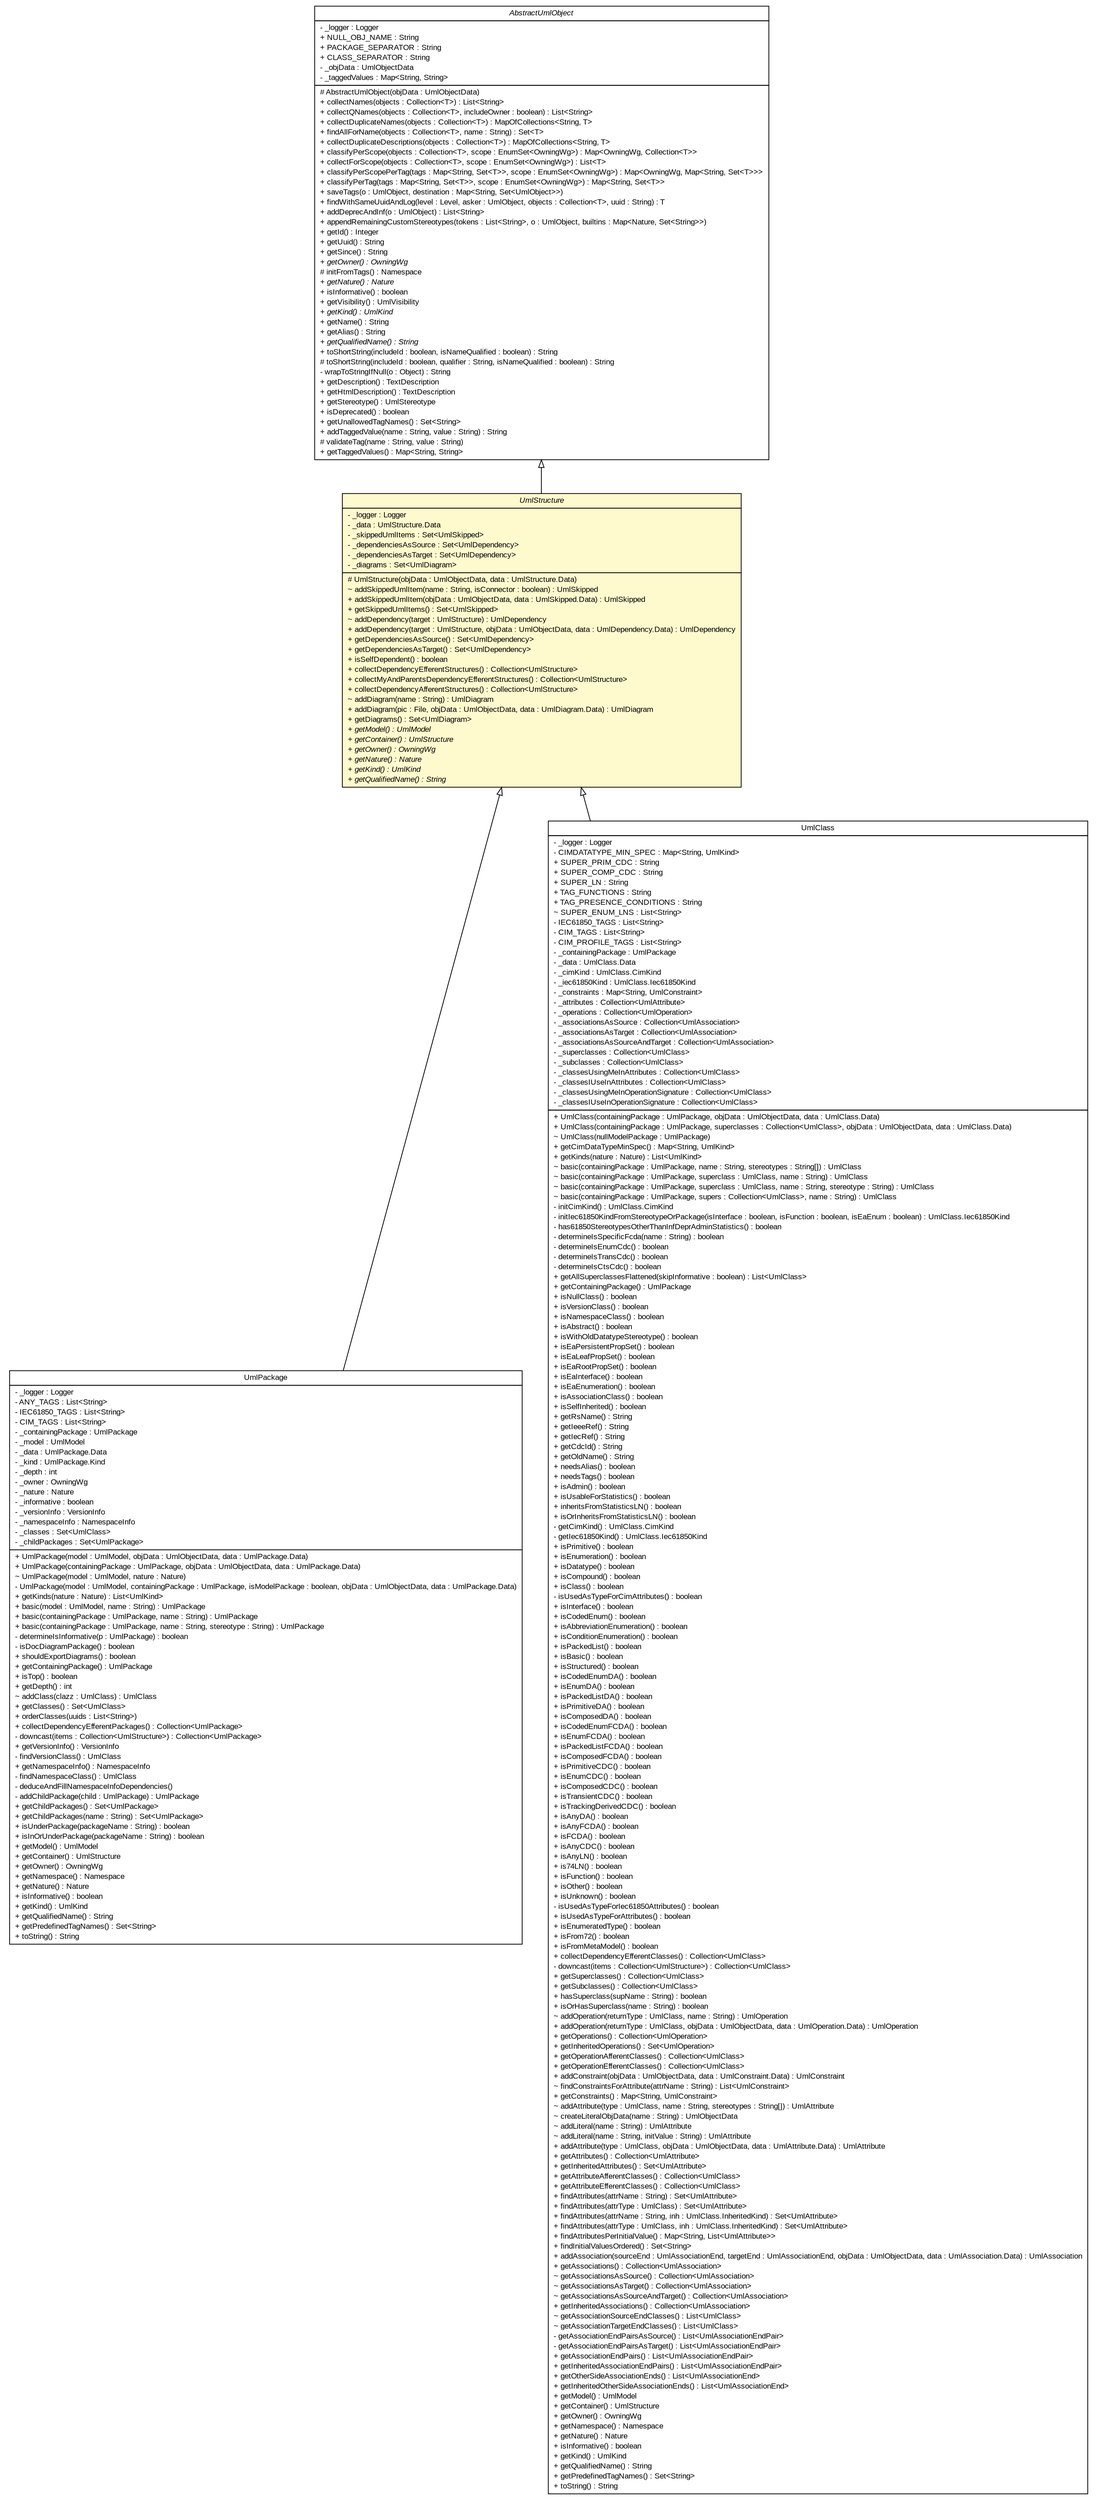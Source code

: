 #!/usr/local/bin/dot
#
# Class diagram 
# Generated by UMLGraph version R5_6_6-6-g3bdff0 (http://www.umlgraph.org/)
#

digraph G {
	edge [fontname="arial",fontsize=10,labelfontname="arial",labelfontsize=10];
	node [fontname="arial",fontsize=10,shape=plaintext];
	nodesep=0.25;
	ranksep=0.5;
	// org.tanjakostic.jcleancim.model.UmlStructure
	c200400 [label=<<table title="org.tanjakostic.jcleancim.model.UmlStructure" border="0" cellborder="1" cellspacing="0" cellpadding="2" port="p" bgcolor="lemonChiffon" href="./UmlStructure.html">
		<tr><td><table border="0" cellspacing="0" cellpadding="1">
<tr><td align="center" balign="center"><font face="Arial Italic"> UmlStructure </font></td></tr>
		</table></td></tr>
		<tr><td><table border="0" cellspacing="0" cellpadding="1">
<tr><td align="left" balign="left"> - _logger : Logger </td></tr>
<tr><td align="left" balign="left"> - _data : UmlStructure.Data </td></tr>
<tr><td align="left" balign="left"> - _skippedUmlItems : Set&lt;UmlSkipped&gt; </td></tr>
<tr><td align="left" balign="left"> - _dependenciesAsSource : Set&lt;UmlDependency&gt; </td></tr>
<tr><td align="left" balign="left"> - _dependenciesAsTarget : Set&lt;UmlDependency&gt; </td></tr>
<tr><td align="left" balign="left"> - _diagrams : Set&lt;UmlDiagram&gt; </td></tr>
		</table></td></tr>
		<tr><td><table border="0" cellspacing="0" cellpadding="1">
<tr><td align="left" balign="left"> # UmlStructure(objData : UmlObjectData, data : UmlStructure.Data) </td></tr>
<tr><td align="left" balign="left"> ~ addSkippedUmlItem(name : String, isConnector : boolean) : UmlSkipped </td></tr>
<tr><td align="left" balign="left"> + addSkippedUmlItem(objData : UmlObjectData, data : UmlSkipped.Data) : UmlSkipped </td></tr>
<tr><td align="left" balign="left"> + getSkippedUmlItems() : Set&lt;UmlSkipped&gt; </td></tr>
<tr><td align="left" balign="left"> ~ addDependency(target : UmlStructure) : UmlDependency </td></tr>
<tr><td align="left" balign="left"> + addDependency(target : UmlStructure, objData : UmlObjectData, data : UmlDependency.Data) : UmlDependency </td></tr>
<tr><td align="left" balign="left"> + getDependenciesAsSource() : Set&lt;UmlDependency&gt; </td></tr>
<tr><td align="left" balign="left"> + getDependenciesAsTarget() : Set&lt;UmlDependency&gt; </td></tr>
<tr><td align="left" balign="left"> + isSelfDependent() : boolean </td></tr>
<tr><td align="left" balign="left"> + collectDependencyEfferentStructures() : Collection&lt;UmlStructure&gt; </td></tr>
<tr><td align="left" balign="left"> + collectMyAndParentsDependencyEfferentStructures() : Collection&lt;UmlStructure&gt; </td></tr>
<tr><td align="left" balign="left"> + collectDependencyAfferentStructures() : Collection&lt;UmlStructure&gt; </td></tr>
<tr><td align="left" balign="left"> ~ addDiagram(name : String) : UmlDiagram </td></tr>
<tr><td align="left" balign="left"> + addDiagram(pic : File, objData : UmlObjectData, data : UmlDiagram.Data) : UmlDiagram </td></tr>
<tr><td align="left" balign="left"> + getDiagrams() : Set&lt;UmlDiagram&gt; </td></tr>
<tr><td align="left" balign="left"><font face="Arial Italic" point-size="10.0"> + getModel() : UmlModel </font></td></tr>
<tr><td align="left" balign="left"><font face="Arial Italic" point-size="10.0"> + getContainer() : UmlStructure </font></td></tr>
<tr><td align="left" balign="left"><font face="Arial Italic" point-size="10.0"> + getOwner() : OwningWg </font></td></tr>
<tr><td align="left" balign="left"><font face="Arial Italic" point-size="10.0"> + getNature() : Nature </font></td></tr>
<tr><td align="left" balign="left"><font face="Arial Italic" point-size="10.0"> + getKind() : UmlKind </font></td></tr>
<tr><td align="left" balign="left"><font face="Arial Italic" point-size="10.0"> + getQualifiedName() : String </font></td></tr>
		</table></td></tr>
		</table>>, URL="./UmlStructure.html", fontname="arial", fontcolor="black", fontsize=10.0];
	// org.tanjakostic.jcleancim.model.UmlPackage
	c200409 [label=<<table title="org.tanjakostic.jcleancim.model.UmlPackage" border="0" cellborder="1" cellspacing="0" cellpadding="2" port="p" href="./UmlPackage.html">
		<tr><td><table border="0" cellspacing="0" cellpadding="1">
<tr><td align="center" balign="center"> UmlPackage </td></tr>
		</table></td></tr>
		<tr><td><table border="0" cellspacing="0" cellpadding="1">
<tr><td align="left" balign="left"> - _logger : Logger </td></tr>
<tr><td align="left" balign="left"> - ANY_TAGS : List&lt;String&gt; </td></tr>
<tr><td align="left" balign="left"> - IEC61850_TAGS : List&lt;String&gt; </td></tr>
<tr><td align="left" balign="left"> - CIM_TAGS : List&lt;String&gt; </td></tr>
<tr><td align="left" balign="left"> - _containingPackage : UmlPackage </td></tr>
<tr><td align="left" balign="left"> - _model : UmlModel </td></tr>
<tr><td align="left" balign="left"> - _data : UmlPackage.Data </td></tr>
<tr><td align="left" balign="left"> - _kind : UmlPackage.Kind </td></tr>
<tr><td align="left" balign="left"> - _depth : int </td></tr>
<tr><td align="left" balign="left"> - _owner : OwningWg </td></tr>
<tr><td align="left" balign="left"> - _nature : Nature </td></tr>
<tr><td align="left" balign="left"> - _informative : boolean </td></tr>
<tr><td align="left" balign="left"> - _versionInfo : VersionInfo </td></tr>
<tr><td align="left" balign="left"> - _namespaceInfo : NamespaceInfo </td></tr>
<tr><td align="left" balign="left"> - _classes : Set&lt;UmlClass&gt; </td></tr>
<tr><td align="left" balign="left"> - _childPackages : Set&lt;UmlPackage&gt; </td></tr>
		</table></td></tr>
		<tr><td><table border="0" cellspacing="0" cellpadding="1">
<tr><td align="left" balign="left"> + UmlPackage(model : UmlModel, objData : UmlObjectData, data : UmlPackage.Data) </td></tr>
<tr><td align="left" balign="left"> + UmlPackage(containingPackage : UmlPackage, objData : UmlObjectData, data : UmlPackage.Data) </td></tr>
<tr><td align="left" balign="left"> ~ UmlPackage(model : UmlModel, nature : Nature) </td></tr>
<tr><td align="left" balign="left"> - UmlPackage(model : UmlModel, containingPackage : UmlPackage, isModelPackage : boolean, objData : UmlObjectData, data : UmlPackage.Data) </td></tr>
<tr><td align="left" balign="left"> + getKinds(nature : Nature) : List&lt;UmlKind&gt; </td></tr>
<tr><td align="left" balign="left"> + basic(model : UmlModel, name : String) : UmlPackage </td></tr>
<tr><td align="left" balign="left"> + basic(containingPackage : UmlPackage, name : String) : UmlPackage </td></tr>
<tr><td align="left" balign="left"> + basic(containingPackage : UmlPackage, name : String, stereotype : String) : UmlPackage </td></tr>
<tr><td align="left" balign="left"> - determineIsInformative(p : UmlPackage) : boolean </td></tr>
<tr><td align="left" balign="left"> - isDocDiagramPackage() : boolean </td></tr>
<tr><td align="left" balign="left"> + shouldExportDiagrams() : boolean </td></tr>
<tr><td align="left" balign="left"> + getContainingPackage() : UmlPackage </td></tr>
<tr><td align="left" balign="left"> + isTop() : boolean </td></tr>
<tr><td align="left" balign="left"> + getDepth() : int </td></tr>
<tr><td align="left" balign="left"> ~ addClass(clazz : UmlClass) : UmlClass </td></tr>
<tr><td align="left" balign="left"> + getClasses() : Set&lt;UmlClass&gt; </td></tr>
<tr><td align="left" balign="left"> + orderClasses(uuids : List&lt;String&gt;) </td></tr>
<tr><td align="left" balign="left"> + collectDependencyEfferentPackages() : Collection&lt;UmlPackage&gt; </td></tr>
<tr><td align="left" balign="left"> - downcast(items : Collection&lt;UmlStructure&gt;) : Collection&lt;UmlPackage&gt; </td></tr>
<tr><td align="left" balign="left"> + getVersionInfo() : VersionInfo </td></tr>
<tr><td align="left" balign="left"> - findVersionClass() : UmlClass </td></tr>
<tr><td align="left" balign="left"> + getNamespaceInfo() : NamespaceInfo </td></tr>
<tr><td align="left" balign="left"> - findNamespaceClass() : UmlClass </td></tr>
<tr><td align="left" balign="left"> - deduceAndFillNamespaceInfoDependencies() </td></tr>
<tr><td align="left" balign="left"> - addChildPackage(child : UmlPackage) : UmlPackage </td></tr>
<tr><td align="left" balign="left"> + getChildPackages() : Set&lt;UmlPackage&gt; </td></tr>
<tr><td align="left" balign="left"> + getChildPackages(name : String) : Set&lt;UmlPackage&gt; </td></tr>
<tr><td align="left" balign="left"> + isUnderPackage(packageName : String) : boolean </td></tr>
<tr><td align="left" balign="left"> + isInOrUnderPackage(packageName : String) : boolean </td></tr>
<tr><td align="left" balign="left"> + getModel() : UmlModel </td></tr>
<tr><td align="left" balign="left"> + getContainer() : UmlStructure </td></tr>
<tr><td align="left" balign="left"> + getOwner() : OwningWg </td></tr>
<tr><td align="left" balign="left"> + getNamespace() : Namespace </td></tr>
<tr><td align="left" balign="left"> + getNature() : Nature </td></tr>
<tr><td align="left" balign="left"> + isInformative() : boolean </td></tr>
<tr><td align="left" balign="left"> + getKind() : UmlKind </td></tr>
<tr><td align="left" balign="left"> + getQualifiedName() : String </td></tr>
<tr><td align="left" balign="left"> + getPredefinedTagNames() : Set&lt;String&gt; </td></tr>
<tr><td align="left" balign="left"> + toString() : String </td></tr>
		</table></td></tr>
		</table>>, URL="./UmlPackage.html", fontname="arial", fontcolor="black", fontsize=10.0];
	// org.tanjakostic.jcleancim.model.UmlClass
	c200430 [label=<<table title="org.tanjakostic.jcleancim.model.UmlClass" border="0" cellborder="1" cellspacing="0" cellpadding="2" port="p" href="./UmlClass.html">
		<tr><td><table border="0" cellspacing="0" cellpadding="1">
<tr><td align="center" balign="center"> UmlClass </td></tr>
		</table></td></tr>
		<tr><td><table border="0" cellspacing="0" cellpadding="1">
<tr><td align="left" balign="left"> - _logger : Logger </td></tr>
<tr><td align="left" balign="left"> - CIMDATATYPE_MIN_SPEC : Map&lt;String, UmlKind&gt; </td></tr>
<tr><td align="left" balign="left"> + SUPER_PRIM_CDC : String </td></tr>
<tr><td align="left" balign="left"> + SUPER_COMP_CDC : String </td></tr>
<tr><td align="left" balign="left"> + SUPER_LN : String </td></tr>
<tr><td align="left" balign="left"> + TAG_FUNCTIONS : String </td></tr>
<tr><td align="left" balign="left"> + TAG_PRESENCE_CONDITIONS : String </td></tr>
<tr><td align="left" balign="left"> ~ SUPER_ENUM_LNS : List&lt;String&gt; </td></tr>
<tr><td align="left" balign="left"> - IEC61850_TAGS : List&lt;String&gt; </td></tr>
<tr><td align="left" balign="left"> - CIM_TAGS : List&lt;String&gt; </td></tr>
<tr><td align="left" balign="left"> - CIM_PROFILE_TAGS : List&lt;String&gt; </td></tr>
<tr><td align="left" balign="left"> - _containingPackage : UmlPackage </td></tr>
<tr><td align="left" balign="left"> - _data : UmlClass.Data </td></tr>
<tr><td align="left" balign="left"> - _cimKind : UmlClass.CimKind </td></tr>
<tr><td align="left" balign="left"> - _iec61850Kind : UmlClass.Iec61850Kind </td></tr>
<tr><td align="left" balign="left"> - _constraints : Map&lt;String, UmlConstraint&gt; </td></tr>
<tr><td align="left" balign="left"> - _attributes : Collection&lt;UmlAttribute&gt; </td></tr>
<tr><td align="left" balign="left"> - _operations : Collection&lt;UmlOperation&gt; </td></tr>
<tr><td align="left" balign="left"> - _associationsAsSource : Collection&lt;UmlAssociation&gt; </td></tr>
<tr><td align="left" balign="left"> - _associationsAsTarget : Collection&lt;UmlAssociation&gt; </td></tr>
<tr><td align="left" balign="left"> - _associationsAsSourceAndTarget : Collection&lt;UmlAssociation&gt; </td></tr>
<tr><td align="left" balign="left"> - _superclasses : Collection&lt;UmlClass&gt; </td></tr>
<tr><td align="left" balign="left"> - _subclasses : Collection&lt;UmlClass&gt; </td></tr>
<tr><td align="left" balign="left"> - _classesUsingMeInAttributes : Collection&lt;UmlClass&gt; </td></tr>
<tr><td align="left" balign="left"> - _classesIUseInAttributes : Collection&lt;UmlClass&gt; </td></tr>
<tr><td align="left" balign="left"> - _classesUsingMeInOperationSignature : Collection&lt;UmlClass&gt; </td></tr>
<tr><td align="left" balign="left"> - _classesIUseInOperationSignature : Collection&lt;UmlClass&gt; </td></tr>
		</table></td></tr>
		<tr><td><table border="0" cellspacing="0" cellpadding="1">
<tr><td align="left" balign="left"> + UmlClass(containingPackage : UmlPackage, objData : UmlObjectData, data : UmlClass.Data) </td></tr>
<tr><td align="left" balign="left"> + UmlClass(containingPackage : UmlPackage, superclasses : Collection&lt;UmlClass&gt;, objData : UmlObjectData, data : UmlClass.Data) </td></tr>
<tr><td align="left" balign="left"> ~ UmlClass(nullModelPackage : UmlPackage) </td></tr>
<tr><td align="left" balign="left"> + getCimDataTypeMinSpec() : Map&lt;String, UmlKind&gt; </td></tr>
<tr><td align="left" balign="left"> + getKinds(nature : Nature) : List&lt;UmlKind&gt; </td></tr>
<tr><td align="left" balign="left"> ~ basic(containingPackage : UmlPackage, name : String, stereotypes : String[]) : UmlClass </td></tr>
<tr><td align="left" balign="left"> ~ basic(containingPackage : UmlPackage, superclass : UmlClass, name : String) : UmlClass </td></tr>
<tr><td align="left" balign="left"> ~ basic(containingPackage : UmlPackage, superclass : UmlClass, name : String, stereotype : String) : UmlClass </td></tr>
<tr><td align="left" balign="left"> ~ basic(containingPackage : UmlPackage, supers : Collection&lt;UmlClass&gt;, name : String) : UmlClass </td></tr>
<tr><td align="left" balign="left"> - initCimKind() : UmlClass.CimKind </td></tr>
<tr><td align="left" balign="left"> - initIec61850KindFromStereotypeOrPackage(isInterface : boolean, isFunction : boolean, isEaEnum : boolean) : UmlClass.Iec61850Kind </td></tr>
<tr><td align="left" balign="left"> - has61850StereotypesOtherThanInfDeprAdminStatistics() : boolean </td></tr>
<tr><td align="left" balign="left"> - determineIsSpecificFcda(name : String) : boolean </td></tr>
<tr><td align="left" balign="left"> - determineIsEnumCdc() : boolean </td></tr>
<tr><td align="left" balign="left"> - determineIsTransCdc() : boolean </td></tr>
<tr><td align="left" balign="left"> - determineIsCtsCdc() : boolean </td></tr>
<tr><td align="left" balign="left"> + getAllSuperclassesFlattened(skipInformative : boolean) : List&lt;UmlClass&gt; </td></tr>
<tr><td align="left" balign="left"> + getContainingPackage() : UmlPackage </td></tr>
<tr><td align="left" balign="left"> + isNullClass() : boolean </td></tr>
<tr><td align="left" balign="left"> + isVersionClass() : boolean </td></tr>
<tr><td align="left" balign="left"> + isNamespaceClass() : boolean </td></tr>
<tr><td align="left" balign="left"> + isAbstract() : boolean </td></tr>
<tr><td align="left" balign="left"> + isWithOldDatatypeStereotype() : boolean </td></tr>
<tr><td align="left" balign="left"> + isEaPersistentPropSet() : boolean </td></tr>
<tr><td align="left" balign="left"> + isEaLeafPropSet() : boolean </td></tr>
<tr><td align="left" balign="left"> + isEaRootPropSet() : boolean </td></tr>
<tr><td align="left" balign="left"> + isEaInterface() : boolean </td></tr>
<tr><td align="left" balign="left"> + isEaEnumeration() : boolean </td></tr>
<tr><td align="left" balign="left"> + isAssociationClass() : boolean </td></tr>
<tr><td align="left" balign="left"> + isSelfInherited() : boolean </td></tr>
<tr><td align="left" balign="left"> + getRsName() : String </td></tr>
<tr><td align="left" balign="left"> + getIeeeRef() : String </td></tr>
<tr><td align="left" balign="left"> + getIecRef() : String </td></tr>
<tr><td align="left" balign="left"> + getCdcId() : String </td></tr>
<tr><td align="left" balign="left"> + getOldName() : String </td></tr>
<tr><td align="left" balign="left"> + needsAlias() : boolean </td></tr>
<tr><td align="left" balign="left"> + needsTags() : boolean </td></tr>
<tr><td align="left" balign="left"> + isAdmin() : boolean </td></tr>
<tr><td align="left" balign="left"> + isUsableForStatistics() : boolean </td></tr>
<tr><td align="left" balign="left"> + inheritsFromStatisticsLN() : boolean </td></tr>
<tr><td align="left" balign="left"> + isOrInheritsFromStatisticsLN() : boolean </td></tr>
<tr><td align="left" balign="left"> - getCimKind() : UmlClass.CimKind </td></tr>
<tr><td align="left" balign="left"> - getIec61850Kind() : UmlClass.Iec61850Kind </td></tr>
<tr><td align="left" balign="left"> + isPrimitive() : boolean </td></tr>
<tr><td align="left" balign="left"> + isEnumeration() : boolean </td></tr>
<tr><td align="left" balign="left"> + isDatatype() : boolean </td></tr>
<tr><td align="left" balign="left"> + isCompound() : boolean </td></tr>
<tr><td align="left" balign="left"> + isClass() : boolean </td></tr>
<tr><td align="left" balign="left"> - isUsedAsTypeForCimAttributes() : boolean </td></tr>
<tr><td align="left" balign="left"> + isInterface() : boolean </td></tr>
<tr><td align="left" balign="left"> + isCodedEnum() : boolean </td></tr>
<tr><td align="left" balign="left"> + isAbbreviationEnumeration() : boolean </td></tr>
<tr><td align="left" balign="left"> + isConditionEnumeration() : boolean </td></tr>
<tr><td align="left" balign="left"> + isPackedList() : boolean </td></tr>
<tr><td align="left" balign="left"> + isBasic() : boolean </td></tr>
<tr><td align="left" balign="left"> + isStructured() : boolean </td></tr>
<tr><td align="left" balign="left"> + isCodedEnumDA() : boolean </td></tr>
<tr><td align="left" balign="left"> + isEnumDA() : boolean </td></tr>
<tr><td align="left" balign="left"> + isPackedListDA() : boolean </td></tr>
<tr><td align="left" balign="left"> + isPrimitiveDA() : boolean </td></tr>
<tr><td align="left" balign="left"> + isComposedDA() : boolean </td></tr>
<tr><td align="left" balign="left"> + isCodedEnumFCDA() : boolean </td></tr>
<tr><td align="left" balign="left"> + isEnumFCDA() : boolean </td></tr>
<tr><td align="left" balign="left"> + isPackedListFCDA() : boolean </td></tr>
<tr><td align="left" balign="left"> + isComposedFCDA() : boolean </td></tr>
<tr><td align="left" balign="left"> + isPrimitiveCDC() : boolean </td></tr>
<tr><td align="left" balign="left"> + isEnumCDC() : boolean </td></tr>
<tr><td align="left" balign="left"> + isComposedCDC() : boolean </td></tr>
<tr><td align="left" balign="left"> + isTransientCDC() : boolean </td></tr>
<tr><td align="left" balign="left"> + isTrackingDerivedCDC() : boolean </td></tr>
<tr><td align="left" balign="left"> + isAnyDA() : boolean </td></tr>
<tr><td align="left" balign="left"> + isAnyFCDA() : boolean </td></tr>
<tr><td align="left" balign="left"> + isFCDA() : boolean </td></tr>
<tr><td align="left" balign="left"> + isAnyCDC() : boolean </td></tr>
<tr><td align="left" balign="left"> + isAnyLN() : boolean </td></tr>
<tr><td align="left" balign="left"> + is74LN() : boolean </td></tr>
<tr><td align="left" balign="left"> + isFunction() : boolean </td></tr>
<tr><td align="left" balign="left"> + isOther() : boolean </td></tr>
<tr><td align="left" balign="left"> + isUnknown() : boolean </td></tr>
<tr><td align="left" balign="left"> - isUsedAsTypeForIec61850Attributes() : boolean </td></tr>
<tr><td align="left" balign="left"> + isUsedAsTypeForAttributes() : boolean </td></tr>
<tr><td align="left" balign="left"> + isEnumeratedType() : boolean </td></tr>
<tr><td align="left" balign="left"> + isFrom72() : boolean </td></tr>
<tr><td align="left" balign="left"> + isFromMetaModel() : boolean </td></tr>
<tr><td align="left" balign="left"> + collectDependencyEfferentClasses() : Collection&lt;UmlClass&gt; </td></tr>
<tr><td align="left" balign="left"> - downcast(items : Collection&lt;UmlStructure&gt;) : Collection&lt;UmlClass&gt; </td></tr>
<tr><td align="left" balign="left"> + getSuperclasses() : Collection&lt;UmlClass&gt; </td></tr>
<tr><td align="left" balign="left"> + getSubclasses() : Collection&lt;UmlClass&gt; </td></tr>
<tr><td align="left" balign="left"> + hasSuperclass(supName : String) : boolean </td></tr>
<tr><td align="left" balign="left"> + isOrHasSuperclass(name : String) : boolean </td></tr>
<tr><td align="left" balign="left"> ~ addOperation(returnType : UmlClass, name : String) : UmlOperation </td></tr>
<tr><td align="left" balign="left"> + addOperation(returnType : UmlClass, objData : UmlObjectData, data : UmlOperation.Data) : UmlOperation </td></tr>
<tr><td align="left" balign="left"> + getOperations() : Collection&lt;UmlOperation&gt; </td></tr>
<tr><td align="left" balign="left"> + getInheritedOperations() : Set&lt;UmlOperation&gt; </td></tr>
<tr><td align="left" balign="left"> + getOperationAfferentClasses() : Collection&lt;UmlClass&gt; </td></tr>
<tr><td align="left" balign="left"> + getOperationEfferentClasses() : Collection&lt;UmlClass&gt; </td></tr>
<tr><td align="left" balign="left"> + addConstraint(objData : UmlObjectData, data : UmlConstraint.Data) : UmlConstraint </td></tr>
<tr><td align="left" balign="left"> ~ findConstraintsForAttribute(attrName : String) : List&lt;UmlConstraint&gt; </td></tr>
<tr><td align="left" balign="left"> + getConstraints() : Map&lt;String, UmlConstraint&gt; </td></tr>
<tr><td align="left" balign="left"> ~ addAttribute(type : UmlClass, name : String, stereotypes : String[]) : UmlAttribute </td></tr>
<tr><td align="left" balign="left"> ~ createLiteralObjData(name : String) : UmlObjectData </td></tr>
<tr><td align="left" balign="left"> ~ addLiteral(name : String) : UmlAttribute </td></tr>
<tr><td align="left" balign="left"> ~ addLiteral(name : String, initValue : String) : UmlAttribute </td></tr>
<tr><td align="left" balign="left"> + addAttribute(type : UmlClass, objData : UmlObjectData, data : UmlAttribute.Data) : UmlAttribute </td></tr>
<tr><td align="left" balign="left"> + getAttributes() : Collection&lt;UmlAttribute&gt; </td></tr>
<tr><td align="left" balign="left"> + getInheritedAttributes() : Set&lt;UmlAttribute&gt; </td></tr>
<tr><td align="left" balign="left"> + getAttributeAfferentClasses() : Collection&lt;UmlClass&gt; </td></tr>
<tr><td align="left" balign="left"> + getAttributeEfferentClasses() : Collection&lt;UmlClass&gt; </td></tr>
<tr><td align="left" balign="left"> + findAttributes(attrName : String) : Set&lt;UmlAttribute&gt; </td></tr>
<tr><td align="left" balign="left"> + findAttributes(attrType : UmlClass) : Set&lt;UmlAttribute&gt; </td></tr>
<tr><td align="left" balign="left"> + findAttributes(attrName : String, inh : UmlClass.InheritedKind) : Set&lt;UmlAttribute&gt; </td></tr>
<tr><td align="left" balign="left"> + findAttributes(attrType : UmlClass, inh : UmlClass.InheritedKind) : Set&lt;UmlAttribute&gt; </td></tr>
<tr><td align="left" balign="left"> + findAttributesPerInitialValue() : Map&lt;String, List&lt;UmlAttribute&gt;&gt; </td></tr>
<tr><td align="left" balign="left"> + findInitialValuesOrdered() : Set&lt;String&gt; </td></tr>
<tr><td align="left" balign="left"> + addAssociation(sourceEnd : UmlAssociationEnd, targetEnd : UmlAssociationEnd, objData : UmlObjectData, data : UmlAssociation.Data) : UmlAssociation </td></tr>
<tr><td align="left" balign="left"> + getAssociations() : Collection&lt;UmlAssociation&gt; </td></tr>
<tr><td align="left" balign="left"> ~ getAssociationsAsSource() : Collection&lt;UmlAssociation&gt; </td></tr>
<tr><td align="left" balign="left"> ~ getAssociationsAsTarget() : Collection&lt;UmlAssociation&gt; </td></tr>
<tr><td align="left" balign="left"> ~ getAssociationsAsSourceAndTarget() : Collection&lt;UmlAssociation&gt; </td></tr>
<tr><td align="left" balign="left"> + getInheritedAssociations() : Collection&lt;UmlAssociation&gt; </td></tr>
<tr><td align="left" balign="left"> ~ getAssociationSourceEndClasses() : List&lt;UmlClass&gt; </td></tr>
<tr><td align="left" balign="left"> ~ getAssociationTargetEndClasses() : List&lt;UmlClass&gt; </td></tr>
<tr><td align="left" balign="left"> - getAssociationEndPairsAsSource() : List&lt;UmlAssociationEndPair&gt; </td></tr>
<tr><td align="left" balign="left"> - getAssociationEndPairsAsTarget() : List&lt;UmlAssociationEndPair&gt; </td></tr>
<tr><td align="left" balign="left"> + getAssociationEndPairs() : List&lt;UmlAssociationEndPair&gt; </td></tr>
<tr><td align="left" balign="left"> + getInheritedAssociationEndPairs() : List&lt;UmlAssociationEndPair&gt; </td></tr>
<tr><td align="left" balign="left"> + getOtherSideAssociationEnds() : List&lt;UmlAssociationEnd&gt; </td></tr>
<tr><td align="left" balign="left"> + getInheritedOtherSideAssociationEnds() : List&lt;UmlAssociationEnd&gt; </td></tr>
<tr><td align="left" balign="left"> + getModel() : UmlModel </td></tr>
<tr><td align="left" balign="left"> + getContainer() : UmlStructure </td></tr>
<tr><td align="left" balign="left"> + getOwner() : OwningWg </td></tr>
<tr><td align="left" balign="left"> + getNamespace() : Namespace </td></tr>
<tr><td align="left" balign="left"> + getNature() : Nature </td></tr>
<tr><td align="left" balign="left"> + isInformative() : boolean </td></tr>
<tr><td align="left" balign="left"> + getKind() : UmlKind </td></tr>
<tr><td align="left" balign="left"> + getQualifiedName() : String </td></tr>
<tr><td align="left" balign="left"> + getPredefinedTagNames() : Set&lt;String&gt; </td></tr>
<tr><td align="left" balign="left"> + toString() : String </td></tr>
		</table></td></tr>
		</table>>, URL="./UmlClass.html", fontname="arial", fontcolor="black", fontsize=10.0];
	// org.tanjakostic.jcleancim.model.AbstractUmlObject
	c200454 [label=<<table title="org.tanjakostic.jcleancim.model.AbstractUmlObject" border="0" cellborder="1" cellspacing="0" cellpadding="2" port="p" href="./AbstractUmlObject.html">
		<tr><td><table border="0" cellspacing="0" cellpadding="1">
<tr><td align="center" balign="center"><font face="Arial Italic"> AbstractUmlObject </font></td></tr>
		</table></td></tr>
		<tr><td><table border="0" cellspacing="0" cellpadding="1">
<tr><td align="left" balign="left"> - _logger : Logger </td></tr>
<tr><td align="left" balign="left"> + NULL_OBJ_NAME : String </td></tr>
<tr><td align="left" balign="left"> + PACKAGE_SEPARATOR : String </td></tr>
<tr><td align="left" balign="left"> + CLASS_SEPARATOR : String </td></tr>
<tr><td align="left" balign="left"> - _objData : UmlObjectData </td></tr>
<tr><td align="left" balign="left"> - _taggedValues : Map&lt;String, String&gt; </td></tr>
		</table></td></tr>
		<tr><td><table border="0" cellspacing="0" cellpadding="1">
<tr><td align="left" balign="left"> # AbstractUmlObject(objData : UmlObjectData) </td></tr>
<tr><td align="left" balign="left"> + collectNames(objects : Collection&lt;T&gt;) : List&lt;String&gt; </td></tr>
<tr><td align="left" balign="left"> + collectQNames(objects : Collection&lt;T&gt;, includeOwner : boolean) : List&lt;String&gt; </td></tr>
<tr><td align="left" balign="left"> + collectDuplicateNames(objects : Collection&lt;T&gt;) : MapOfCollections&lt;String, T&gt; </td></tr>
<tr><td align="left" balign="left"> + findAllForName(objects : Collection&lt;T&gt;, name : String) : Set&lt;T&gt; </td></tr>
<tr><td align="left" balign="left"> + collectDuplicateDescriptions(objects : Collection&lt;T&gt;) : MapOfCollections&lt;String, T&gt; </td></tr>
<tr><td align="left" balign="left"> + classifyPerScope(objects : Collection&lt;T&gt;, scope : EnumSet&lt;OwningWg&gt;) : Map&lt;OwningWg, Collection&lt;T&gt;&gt; </td></tr>
<tr><td align="left" balign="left"> + collectForScope(objects : Collection&lt;T&gt;, scope : EnumSet&lt;OwningWg&gt;) : List&lt;T&gt; </td></tr>
<tr><td align="left" balign="left"> + classifyPerScopePerTag(tags : Map&lt;String, Set&lt;T&gt;&gt;, scope : EnumSet&lt;OwningWg&gt;) : Map&lt;OwningWg, Map&lt;String, Set&lt;T&gt;&gt;&gt; </td></tr>
<tr><td align="left" balign="left"> + classifyPerTag(tags : Map&lt;String, Set&lt;T&gt;&gt;, scope : EnumSet&lt;OwningWg&gt;) : Map&lt;String, Set&lt;T&gt;&gt; </td></tr>
<tr><td align="left" balign="left"> + saveTags(o : UmlObject, destination : Map&lt;String, Set&lt;UmlObject&gt;&gt;) </td></tr>
<tr><td align="left" balign="left"> + findWithSameUuidAndLog(level : Level, asker : UmlObject, objects : Collection&lt;T&gt;, uuid : String) : T </td></tr>
<tr><td align="left" balign="left"> + addDeprecAndInf(o : UmlObject) : List&lt;String&gt; </td></tr>
<tr><td align="left" balign="left"> + appendRemainingCustomStereotypes(tokens : List&lt;String&gt;, o : UmlObject, builtins : Map&lt;Nature, Set&lt;String&gt;&gt;) </td></tr>
<tr><td align="left" balign="left"> + getId() : Integer </td></tr>
<tr><td align="left" balign="left"> + getUuid() : String </td></tr>
<tr><td align="left" balign="left"> + getSince() : String </td></tr>
<tr><td align="left" balign="left"><font face="Arial Italic" point-size="10.0"> + getOwner() : OwningWg </font></td></tr>
<tr><td align="left" balign="left"> # initFromTags() : Namespace </td></tr>
<tr><td align="left" balign="left"><font face="Arial Italic" point-size="10.0"> + getNature() : Nature </font></td></tr>
<tr><td align="left" balign="left"> + isInformative() : boolean </td></tr>
<tr><td align="left" balign="left"> + getVisibility() : UmlVisibility </td></tr>
<tr><td align="left" balign="left"><font face="Arial Italic" point-size="10.0"> + getKind() : UmlKind </font></td></tr>
<tr><td align="left" balign="left"> + getName() : String </td></tr>
<tr><td align="left" balign="left"> + getAlias() : String </td></tr>
<tr><td align="left" balign="left"><font face="Arial Italic" point-size="10.0"> + getQualifiedName() : String </font></td></tr>
<tr><td align="left" balign="left"> + toShortString(includeId : boolean, isNameQualified : boolean) : String </td></tr>
<tr><td align="left" balign="left"> # toShortString(includeId : boolean, qualifier : String, isNameQualified : boolean) : String </td></tr>
<tr><td align="left" balign="left"> - wrapToStringIfNull(o : Object) : String </td></tr>
<tr><td align="left" balign="left"> + getDescription() : TextDescription </td></tr>
<tr><td align="left" balign="left"> + getHtmlDescription() : TextDescription </td></tr>
<tr><td align="left" balign="left"> + getStereotype() : UmlStereotype </td></tr>
<tr><td align="left" balign="left"> + isDeprecated() : boolean </td></tr>
<tr><td align="left" balign="left"> + getUnallowedTagNames() : Set&lt;String&gt; </td></tr>
<tr><td align="left" balign="left"> + addTaggedValue(name : String, value : String) : String </td></tr>
<tr><td align="left" balign="left"> # validateTag(name : String, value : String) </td></tr>
<tr><td align="left" balign="left"> + getTaggedValues() : Map&lt;String, String&gt; </td></tr>
		</table></td></tr>
		</table>>, URL="./AbstractUmlObject.html", fontname="arial", fontcolor="black", fontsize=10.0];
	//org.tanjakostic.jcleancim.model.UmlStructure extends org.tanjakostic.jcleancim.model.AbstractUmlObject
	c200454:p -> c200400:p [dir=back,arrowtail=empty];
	//org.tanjakostic.jcleancim.model.UmlPackage extends org.tanjakostic.jcleancim.model.UmlStructure
	c200400:p -> c200409:p [dir=back,arrowtail=empty];
	//org.tanjakostic.jcleancim.model.UmlClass extends org.tanjakostic.jcleancim.model.UmlStructure
	c200400:p -> c200430:p [dir=back,arrowtail=empty];
}

